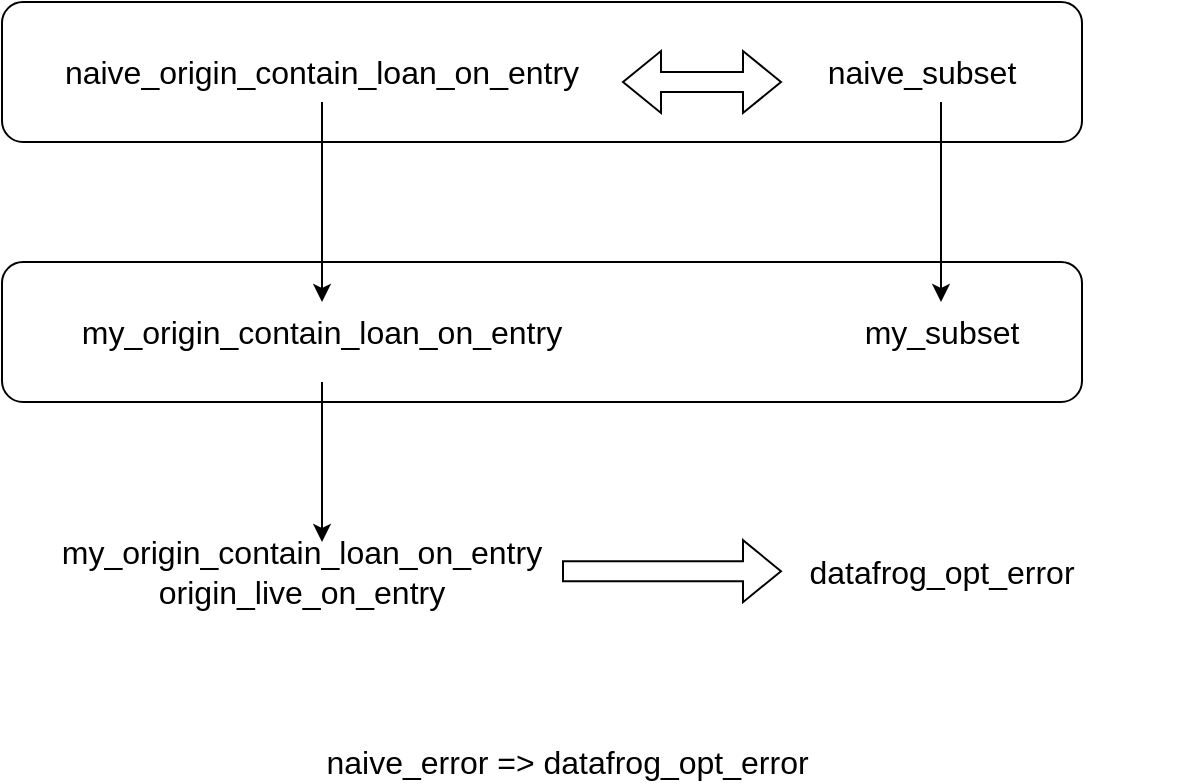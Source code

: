 <mxfile version="15.4.0" type="device"><diagram id="omqPpxNSnRJModTU4bnD" name="Page-1"><mxGraphModel dx="1422" dy="825" grid="1" gridSize="10" guides="1" tooltips="1" connect="1" arrows="1" fold="1" page="1" pageScale="1" pageWidth="850" pageHeight="1100" math="0" shadow="0"><root><mxCell id="0"/><mxCell id="1" parent="0"/><mxCell id="U8spade1usdsAmHnHD5F-5" value="" style="rounded=1;whiteSpace=wrap;html=1;fontSize=16;" parent="1" vertex="1"><mxGeometry x="100" y="240" width="540" height="70" as="geometry"/></mxCell><mxCell id="U8spade1usdsAmHnHD5F-1" value="naive_error =&amp;gt; datafrog_opt_error&amp;nbsp;" style="text;html=1;strokeColor=none;fillColor=none;align=center;verticalAlign=middle;whiteSpace=wrap;rounded=0;fontSize=16;" parent="1" vertex="1"><mxGeometry x="260" y="480" width="250" height="20" as="geometry"/></mxCell><mxCell id="U8spade1usdsAmHnHD5F-2" value="" style="rounded=1;whiteSpace=wrap;html=1;fontSize=16;" parent="1" vertex="1"><mxGeometry x="100" y="110" width="540" height="70" as="geometry"/></mxCell><mxCell id="U8spade1usdsAmHnHD5F-13" style="edgeStyle=orthogonalEdgeStyle;rounded=0;orthogonalLoop=1;jettySize=auto;html=1;exitX=0.5;exitY=1;exitDx=0;exitDy=0;fontSize=16;" parent="1" source="U8spade1usdsAmHnHD5F-3" target="U8spade1usdsAmHnHD5F-6" edge="1"><mxGeometry relative="1" as="geometry"><Array as="points"/></mxGeometry></mxCell><mxCell id="U8spade1usdsAmHnHD5F-3" value="naive_origin_contain_loan_on_entry" style="text;html=1;strokeColor=none;fillColor=none;align=center;verticalAlign=middle;whiteSpace=wrap;rounded=0;fontSize=16;" parent="1" vertex="1"><mxGeometry x="130" y="130" width="260" height="30" as="geometry"/></mxCell><mxCell id="U8spade1usdsAmHnHD5F-4" value="naive_subset" style="text;html=1;strokeColor=none;fillColor=none;align=center;verticalAlign=middle;whiteSpace=wrap;rounded=0;fontSize=16;" parent="1" vertex="1"><mxGeometry x="430" y="130" width="260" height="30" as="geometry"/></mxCell><mxCell id="U8spade1usdsAmHnHD5F-6" value="my_origin_contain_loan_on_entry" style="text;html=1;strokeColor=none;fillColor=none;align=center;verticalAlign=middle;whiteSpace=wrap;rounded=0;fontSize=16;" parent="1" vertex="1"><mxGeometry x="130" y="260" width="260" height="30" as="geometry"/></mxCell><mxCell id="U8spade1usdsAmHnHD5F-7" value="my_subset" style="text;html=1;strokeColor=none;fillColor=none;align=center;verticalAlign=middle;whiteSpace=wrap;rounded=0;fontSize=16;" parent="1" vertex="1"><mxGeometry x="440" y="260" width="260" height="30" as="geometry"/></mxCell><mxCell id="U8spade1usdsAmHnHD5F-11" value="my_origin_contain_loan_on_entry&lt;br style=&quot;font-size: 16px;&quot;&gt;origin_live_on_entry" style="text;html=1;strokeColor=none;fillColor=none;align=center;verticalAlign=middle;whiteSpace=wrap;rounded=0;fontSize=16;" parent="1" vertex="1"><mxGeometry x="120" y="380" width="260" height="30" as="geometry"/></mxCell><mxCell id="U8spade1usdsAmHnHD5F-12" value="datafrog_opt_error" style="text;html=1;strokeColor=none;fillColor=none;align=center;verticalAlign=middle;whiteSpace=wrap;rounded=0;fontSize=16;" parent="1" vertex="1"><mxGeometry x="510" y="380" width="120" height="30" as="geometry"/></mxCell><mxCell id="U8spade1usdsAmHnHD5F-14" style="edgeStyle=orthogonalEdgeStyle;rounded=0;orthogonalLoop=1;jettySize=auto;html=1;exitX=0.5;exitY=1;exitDx=0;exitDy=0;fontSize=16;" parent="1" edge="1"><mxGeometry relative="1" as="geometry"><mxPoint x="569.5" y="160" as="sourcePoint"/><mxPoint x="569.5" y="260" as="targetPoint"/><Array as="points"><mxPoint x="569.92" y="210"/><mxPoint x="569.92" y="210"/></Array></mxGeometry></mxCell><mxCell id="U8spade1usdsAmHnHD5F-15" value="" style="shape=flexArrow;endArrow=classic;html=1;rounded=0;edgeStyle=orthogonalEdgeStyle;fontSize=16;" parent="1" edge="1"><mxGeometry width="50" height="50" relative="1" as="geometry"><mxPoint x="380" y="394.58" as="sourcePoint"/><mxPoint x="490" y="394.58" as="targetPoint"/><Array as="points"><mxPoint x="490" y="395"/><mxPoint x="490" y="395"/></Array></mxGeometry></mxCell><mxCell id="U8spade1usdsAmHnHD5F-16" style="edgeStyle=orthogonalEdgeStyle;rounded=0;orthogonalLoop=1;jettySize=auto;html=1;fontSize=16;" parent="1" edge="1"><mxGeometry relative="1" as="geometry"><mxPoint x="260" y="300" as="sourcePoint"/><mxPoint x="260" y="380" as="targetPoint"/><Array as="points"/></mxGeometry></mxCell><mxCell id="U8spade1usdsAmHnHD5F-18" value="" style="shape=flexArrow;endArrow=classic;startArrow=classic;html=1;rounded=0;edgeStyle=orthogonalEdgeStyle;fontSize=16;" parent="1" edge="1"><mxGeometry width="100" height="100" relative="1" as="geometry"><mxPoint x="410" y="150" as="sourcePoint"/><mxPoint x="490" y="150" as="targetPoint"/></mxGeometry></mxCell></root></mxGraphModel></diagram></mxfile>